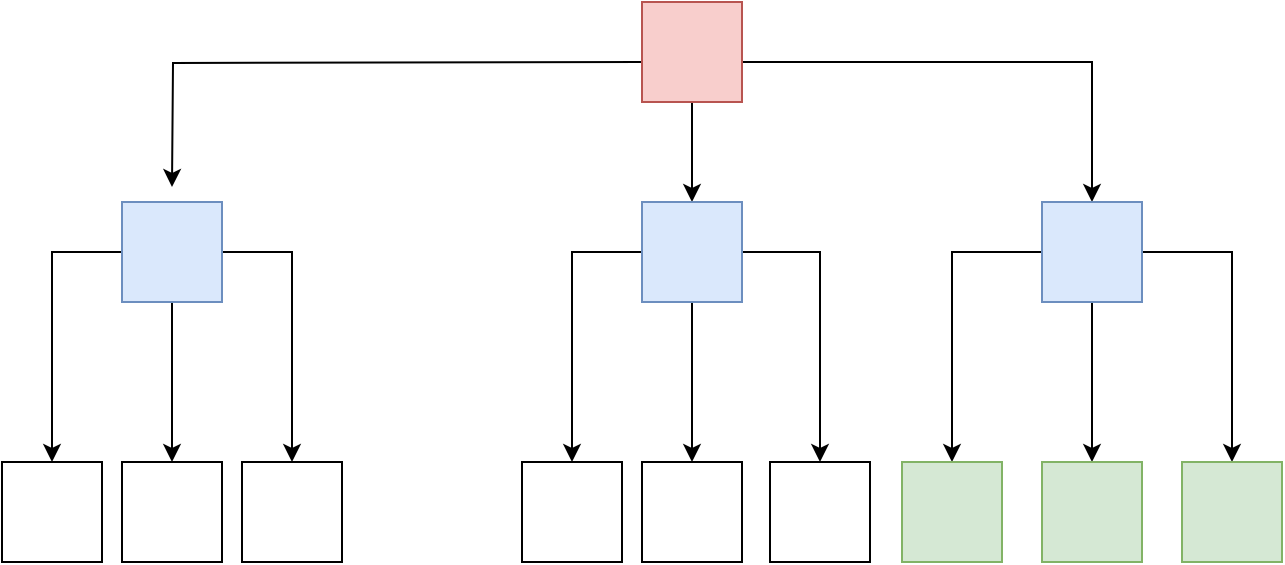 <mxfile version="21.5.2" type="github">
  <diagram name="Página-1" id="EvkeX1G1GPAdFAJ-fbaF">
    <mxGraphModel dx="1428" dy="745" grid="1" gridSize="10" guides="1" tooltips="1" connect="1" arrows="1" fold="1" page="1" pageScale="1" pageWidth="827" pageHeight="1169" math="0" shadow="0">
      <root>
        <mxCell id="0" />
        <mxCell id="1" parent="0" />
        <mxCell id="g6scmtSAy3s_X9ug3b2V-23" style="edgeStyle=orthogonalEdgeStyle;rounded=0;orthogonalLoop=1;jettySize=auto;html=1;exitX=1;exitY=0.5;exitDx=0;exitDy=0;" edge="1" parent="1" source="g6scmtSAy3s_X9ug3b2V-8" target="g6scmtSAy3s_X9ug3b2V-11">
          <mxGeometry relative="1" as="geometry">
            <Array as="points">
              <mxPoint x="400" y="60" />
              <mxPoint x="575" y="60" />
            </Array>
          </mxGeometry>
        </mxCell>
        <mxCell id="g6scmtSAy3s_X9ug3b2V-24" style="edgeStyle=orthogonalEdgeStyle;rounded=0;orthogonalLoop=1;jettySize=auto;html=1;exitX=0.5;exitY=1;exitDx=0;exitDy=0;" edge="1" parent="1" source="g6scmtSAy3s_X9ug3b2V-8" target="g6scmtSAy3s_X9ug3b2V-10">
          <mxGeometry relative="1" as="geometry" />
        </mxCell>
        <mxCell id="g6scmtSAy3s_X9ug3b2V-25" style="edgeStyle=orthogonalEdgeStyle;rounded=0;orthogonalLoop=1;jettySize=auto;html=1;exitX=0;exitY=0.75;exitDx=0;exitDy=0;" edge="1" parent="1">
          <mxGeometry relative="1" as="geometry">
            <mxPoint x="350" y="60" as="sourcePoint" />
            <mxPoint x="115" y="122.5" as="targetPoint" />
          </mxGeometry>
        </mxCell>
        <mxCell id="g6scmtSAy3s_X9ug3b2V-8" value="" style="whiteSpace=wrap;html=1;aspect=fixed;fillColor=#f8cecc;strokeColor=#b85450;" vertex="1" parent="1">
          <mxGeometry x="350" y="30" width="50" height="50" as="geometry" />
        </mxCell>
        <mxCell id="g6scmtSAy3s_X9ug3b2V-26" style="edgeStyle=orthogonalEdgeStyle;rounded=0;orthogonalLoop=1;jettySize=auto;html=1;" edge="1" parent="1" source="g6scmtSAy3s_X9ug3b2V-9" target="g6scmtSAy3s_X9ug3b2V-13">
          <mxGeometry relative="1" as="geometry" />
        </mxCell>
        <mxCell id="g6scmtSAy3s_X9ug3b2V-27" style="edgeStyle=orthogonalEdgeStyle;rounded=0;orthogonalLoop=1;jettySize=auto;html=1;entryX=0.5;entryY=0;entryDx=0;entryDy=0;" edge="1" parent="1" source="g6scmtSAy3s_X9ug3b2V-9" target="g6scmtSAy3s_X9ug3b2V-14">
          <mxGeometry relative="1" as="geometry" />
        </mxCell>
        <mxCell id="g6scmtSAy3s_X9ug3b2V-28" style="edgeStyle=orthogonalEdgeStyle;rounded=0;orthogonalLoop=1;jettySize=auto;html=1;" edge="1" parent="1" source="g6scmtSAy3s_X9ug3b2V-9" target="g6scmtSAy3s_X9ug3b2V-12">
          <mxGeometry relative="1" as="geometry" />
        </mxCell>
        <mxCell id="g6scmtSAy3s_X9ug3b2V-9" value="" style="whiteSpace=wrap;html=1;aspect=fixed;fillColor=#dae8fc;strokeColor=#6c8ebf;" vertex="1" parent="1">
          <mxGeometry x="90" y="130" width="50" height="50" as="geometry" />
        </mxCell>
        <mxCell id="g6scmtSAy3s_X9ug3b2V-32" style="edgeStyle=orthogonalEdgeStyle;rounded=0;orthogonalLoop=1;jettySize=auto;html=1;" edge="1" parent="1" source="g6scmtSAy3s_X9ug3b2V-10" target="g6scmtSAy3s_X9ug3b2V-16">
          <mxGeometry relative="1" as="geometry" />
        </mxCell>
        <mxCell id="g6scmtSAy3s_X9ug3b2V-33" style="edgeStyle=orthogonalEdgeStyle;rounded=0;orthogonalLoop=1;jettySize=auto;html=1;" edge="1" parent="1" source="g6scmtSAy3s_X9ug3b2V-10" target="g6scmtSAy3s_X9ug3b2V-15">
          <mxGeometry relative="1" as="geometry" />
        </mxCell>
        <mxCell id="g6scmtSAy3s_X9ug3b2V-34" style="edgeStyle=orthogonalEdgeStyle;rounded=0;orthogonalLoop=1;jettySize=auto;html=1;" edge="1" parent="1" source="g6scmtSAy3s_X9ug3b2V-10" target="g6scmtSAy3s_X9ug3b2V-17">
          <mxGeometry relative="1" as="geometry" />
        </mxCell>
        <mxCell id="g6scmtSAy3s_X9ug3b2V-10" value="" style="whiteSpace=wrap;html=1;aspect=fixed;fillColor=#dae8fc;strokeColor=#6c8ebf;" vertex="1" parent="1">
          <mxGeometry x="350" y="130" width="50" height="50" as="geometry" />
        </mxCell>
        <mxCell id="g6scmtSAy3s_X9ug3b2V-29" style="edgeStyle=orthogonalEdgeStyle;rounded=0;orthogonalLoop=1;jettySize=auto;html=1;" edge="1" parent="1" source="g6scmtSAy3s_X9ug3b2V-11" target="g6scmtSAy3s_X9ug3b2V-20">
          <mxGeometry relative="1" as="geometry" />
        </mxCell>
        <mxCell id="g6scmtSAy3s_X9ug3b2V-30" style="edgeStyle=orthogonalEdgeStyle;rounded=0;orthogonalLoop=1;jettySize=auto;html=1;" edge="1" parent="1" source="g6scmtSAy3s_X9ug3b2V-11" target="g6scmtSAy3s_X9ug3b2V-19">
          <mxGeometry relative="1" as="geometry" />
        </mxCell>
        <mxCell id="g6scmtSAy3s_X9ug3b2V-31" style="edgeStyle=orthogonalEdgeStyle;rounded=0;orthogonalLoop=1;jettySize=auto;html=1;" edge="1" parent="1" source="g6scmtSAy3s_X9ug3b2V-11" target="g6scmtSAy3s_X9ug3b2V-18">
          <mxGeometry relative="1" as="geometry" />
        </mxCell>
        <mxCell id="g6scmtSAy3s_X9ug3b2V-11" value="" style="whiteSpace=wrap;html=1;aspect=fixed;fillColor=#dae8fc;strokeColor=#6c8ebf;" vertex="1" parent="1">
          <mxGeometry x="550" y="130" width="50" height="50" as="geometry" />
        </mxCell>
        <mxCell id="g6scmtSAy3s_X9ug3b2V-12" value="" style="whiteSpace=wrap;html=1;aspect=fixed;" vertex="1" parent="1">
          <mxGeometry x="30" y="260" width="50" height="50" as="geometry" />
        </mxCell>
        <mxCell id="g6scmtSAy3s_X9ug3b2V-13" value="" style="whiteSpace=wrap;html=1;aspect=fixed;" vertex="1" parent="1">
          <mxGeometry x="90" y="260" width="50" height="50" as="geometry" />
        </mxCell>
        <mxCell id="g6scmtSAy3s_X9ug3b2V-14" value="" style="whiteSpace=wrap;html=1;aspect=fixed;" vertex="1" parent="1">
          <mxGeometry x="150" y="260" width="50" height="50" as="geometry" />
        </mxCell>
        <mxCell id="g6scmtSAy3s_X9ug3b2V-15" value="" style="whiteSpace=wrap;html=1;aspect=fixed;" vertex="1" parent="1">
          <mxGeometry x="290" y="260" width="50" height="50" as="geometry" />
        </mxCell>
        <mxCell id="g6scmtSAy3s_X9ug3b2V-16" value="" style="whiteSpace=wrap;html=1;aspect=fixed;" vertex="1" parent="1">
          <mxGeometry x="350" y="260" width="50" height="50" as="geometry" />
        </mxCell>
        <mxCell id="g6scmtSAy3s_X9ug3b2V-17" value="" style="whiteSpace=wrap;html=1;aspect=fixed;" vertex="1" parent="1">
          <mxGeometry x="414" y="260" width="50" height="50" as="geometry" />
        </mxCell>
        <mxCell id="g6scmtSAy3s_X9ug3b2V-18" value="" style="whiteSpace=wrap;html=1;aspect=fixed;fillColor=#d5e8d4;strokeColor=#82b366;" vertex="1" parent="1">
          <mxGeometry x="480" y="260" width="50" height="50" as="geometry" />
        </mxCell>
        <mxCell id="g6scmtSAy3s_X9ug3b2V-19" value="" style="whiteSpace=wrap;html=1;aspect=fixed;fillColor=#d5e8d4;strokeColor=#82b366;" vertex="1" parent="1">
          <mxGeometry x="550" y="260" width="50" height="50" as="geometry" />
        </mxCell>
        <mxCell id="g6scmtSAy3s_X9ug3b2V-20" value="" style="whiteSpace=wrap;html=1;aspect=fixed;fillColor=#d5e8d4;strokeColor=#82b366;" vertex="1" parent="1">
          <mxGeometry x="620" y="260" width="50" height="50" as="geometry" />
        </mxCell>
      </root>
    </mxGraphModel>
  </diagram>
</mxfile>
